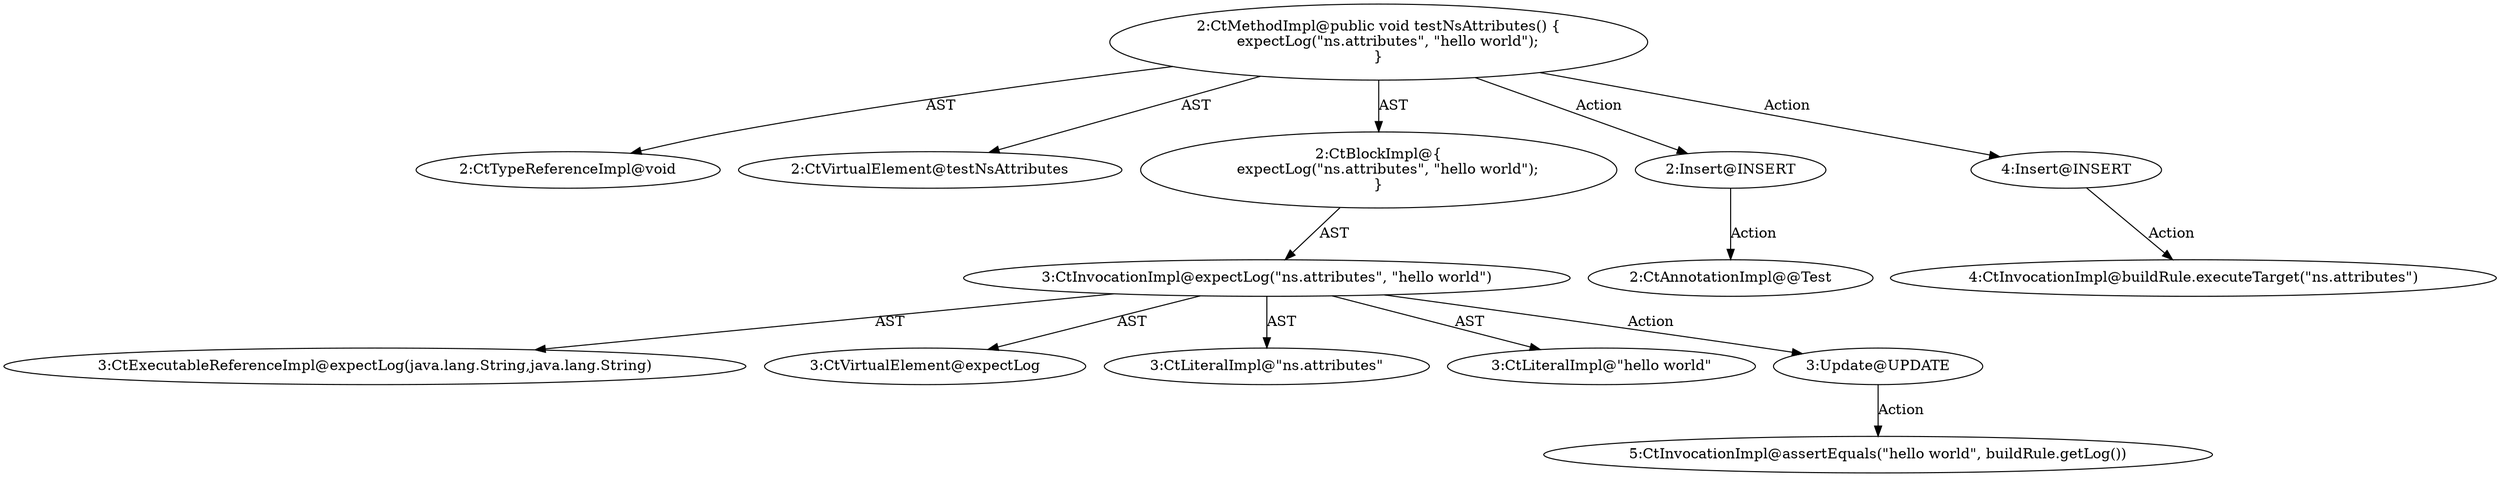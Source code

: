 digraph "testNsAttributes#?" {
0 [label="2:CtTypeReferenceImpl@void" shape=ellipse]
1 [label="2:CtVirtualElement@testNsAttributes" shape=ellipse]
2 [label="3:CtExecutableReferenceImpl@expectLog(java.lang.String,java.lang.String)" shape=ellipse]
3 [label="3:CtVirtualElement@expectLog" shape=ellipse]
4 [label="3:CtLiteralImpl@\"ns.attributes\"" shape=ellipse]
5 [label="3:CtLiteralImpl@\"hello world\"" shape=ellipse]
6 [label="3:CtInvocationImpl@expectLog(\"ns.attributes\", \"hello world\")" shape=ellipse]
7 [label="2:CtBlockImpl@\{
    expectLog(\"ns.attributes\", \"hello world\");
\}" shape=ellipse]
8 [label="2:CtMethodImpl@public void testNsAttributes() \{
    expectLog(\"ns.attributes\", \"hello world\");
\}" shape=ellipse]
9 [label="3:Update@UPDATE" shape=ellipse]
10 [label="5:CtInvocationImpl@assertEquals(\"hello world\", buildRule.getLog())" shape=ellipse]
11 [label="2:Insert@INSERT" shape=ellipse]
12 [label="2:CtAnnotationImpl@@Test" shape=ellipse]
13 [label="4:Insert@INSERT" shape=ellipse]
14 [label="4:CtInvocationImpl@buildRule.executeTarget(\"ns.attributes\")" shape=ellipse]
6 -> 3 [label="AST"];
6 -> 2 [label="AST"];
6 -> 4 [label="AST"];
6 -> 5 [label="AST"];
6 -> 9 [label="Action"];
7 -> 6 [label="AST"];
8 -> 1 [label="AST"];
8 -> 0 [label="AST"];
8 -> 7 [label="AST"];
8 -> 11 [label="Action"];
8 -> 13 [label="Action"];
9 -> 10 [label="Action"];
11 -> 12 [label="Action"];
13 -> 14 [label="Action"];
}